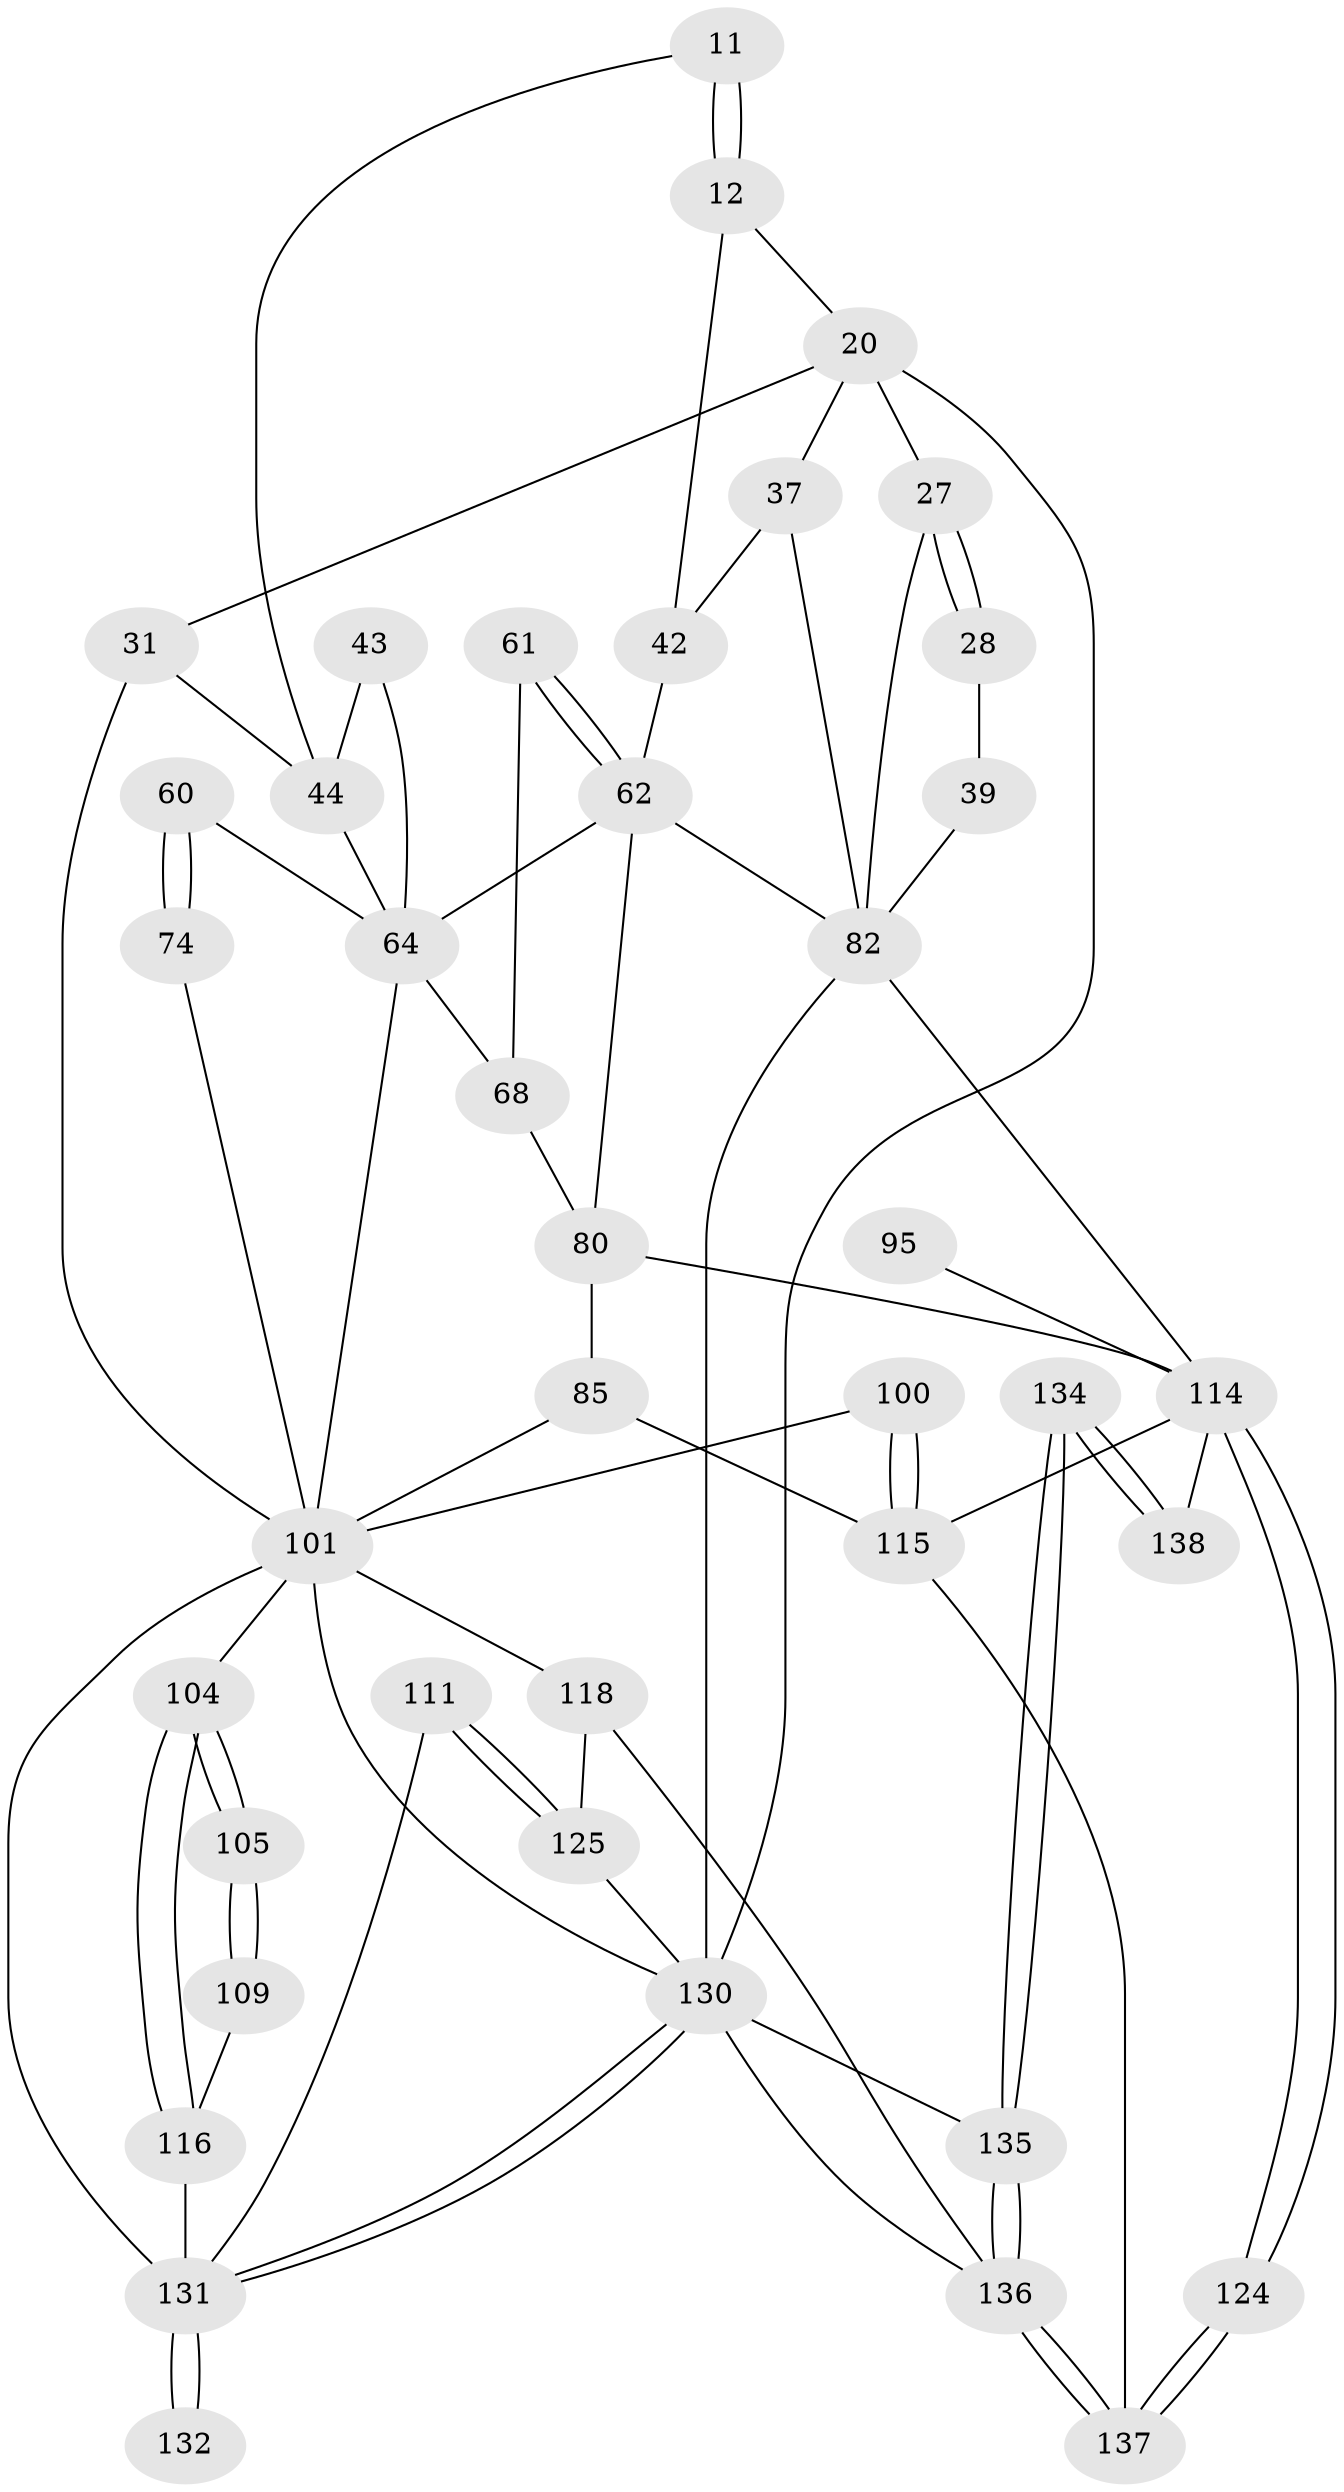 // original degree distribution, {3: 0.036231884057971016, 6: 0.2608695652173913, 4: 0.2318840579710145, 5: 0.47101449275362317}
// Generated by graph-tools (version 1.1) at 2025/04/03/04/25 22:04:30]
// undirected, 41 vertices, 84 edges
graph export_dot {
graph [start="1"]
  node [color=gray90,style=filled];
  11 [pos="+0.3139401471781547+0"];
  12 [pos="+0.48168694694268566+0.1949823147268837",super="+6+7"];
  20 [pos="+0.7350315750792004+0.02547557812223279",super="+16+5"];
  27 [pos="+1+0.23545637069032785",super="+24+15+25"];
  28 [pos="+0.9688966676008554+0.27711748026732325"];
  31 [pos="+0+0.2471775660488021",super="+9+8"];
  37 [pos="+0.7499986745868116+0.2915198888834794",super="+21"];
  39 [pos="+0.8637956097193691+0.4144064075997262",super="+38"];
  42 [pos="+0.6350499980507142+0.3448360536792938",super="+22+23+41"];
  43 [pos="+0.19439283088531875+0.23050368035380456",super="+35"];
  44 [pos="+0.10165781029510185+0.29799386483799156",super="+30+29"];
  60 [pos="+0.12694531386378796+0.47264282894955356",super="+59"];
  61 [pos="+0.5163876678494969+0.45203246033533984"];
  62 [pos="+0.5089067792742835+0.4558028222747419",super="+33+32+58+57"];
  64 [pos="+0.3953109032318214+0.5144690602049803",super="+45+63+47+50"];
  68 [pos="+0.5529394760058981+0.5524541714446439",super="+65"];
  74 [pos="+0.22112856135736328+0.6179660760541186"];
  80 [pos="+0.675089777290352+0.6176030664317754",super="+67"];
  82 [pos="+1+0.8901470876576368",super="+77+53+78"];
  85 [pos="+0.6379849747661958+0.694878101526886",super="+83"];
  95 [pos="+0.9839249695934105+0.8077449434337372"];
  100 [pos="+0.6135176193787582+0.7836169287733331"];
  101 [pos="+0.4908296546626834+0.7140111335999791",super="+84+71+87"];
  104 [pos="+0+0.7644856464002474"];
  105 [pos="+0+0.7616214488837288"];
  109 [pos="+0.1251600488791392+0.7718265079261418",super="+106"];
  111 [pos="+0.24634452061887474+0.8718869420037318"];
  114 [pos="+0.7659896841143737+0.8602211793701198",super="+98+91+92+113+90"];
  115 [pos="+0.6300893196816948+0.8311649892516052",super="+99+97"];
  116 [pos="+0.00503214747339952+0.8331665205795077",super="+108"];
  118 [pos="+0.4313562346204955+0.8307907545128541",super="+102+103"];
  124 [pos="+0.7198116037073905+1"];
  125 [pos="+0.3483848357315613+0.9802545199333982",super="+117+110"];
  130 [pos="+0.1985951263466431+1",super="+127+88"];
  131 [pos="+0.15178803735049337+1",super="+122+107+123+129"];
  132 [pos="+0.1058431672588636+1"];
  134 [pos="+0.8465706982877883+1"];
  135 [pos="+0.7646726035225304+1"];
  136 [pos="+0.7210306621073357+1",super="+126"];
  137 [pos="+0.7113383478686048+1",super="+120+119"];
  138 [pos="+0.9039725988310746+0.9652683554442006",super="+133"];
  11 -- 12 [weight=2];
  11 -- 12;
  11 -- 44;
  12 -- 20 [weight=2];
  12 -- 42;
  20 -- 27 [weight=2];
  20 -- 31;
  20 -- 37;
  20 -- 130 [weight=2];
  27 -- 28 [weight=2];
  27 -- 28;
  27 -- 82 [weight=3];
  28 -- 39;
  31 -- 44 [weight=2];
  31 -- 101 [weight=2];
  37 -- 42 [weight=2];
  37 -- 82 [weight=2];
  39 -- 82 [weight=3];
  42 -- 62 [weight=3];
  43 -- 44 [weight=2];
  43 -- 64 [weight=2];
  44 -- 64;
  60 -- 74 [weight=2];
  60 -- 74;
  60 -- 64 [weight=2];
  61 -- 62 [weight=2];
  61 -- 62;
  61 -- 68;
  62 -- 80;
  62 -- 64 [weight=2];
  62 -- 82;
  64 -- 68;
  64 -- 101 [weight=2];
  68 -- 80;
  74 -- 101;
  80 -- 85 [weight=2];
  80 -- 114;
  82 -- 114 [weight=3];
  82 -- 130;
  85 -- 115;
  85 -- 101;
  95 -- 114 [weight=3];
  100 -- 101;
  100 -- 115 [weight=2];
  100 -- 115;
  101 -- 118 [weight=2];
  101 -- 131 [weight=2];
  101 -- 104;
  101 -- 130;
  104 -- 105;
  104 -- 105;
  104 -- 116;
  104 -- 116;
  105 -- 109 [weight=2];
  105 -- 109;
  109 -- 116;
  111 -- 125 [weight=2];
  111 -- 125;
  111 -- 131;
  114 -- 124;
  114 -- 124;
  114 -- 115 [weight=2];
  114 -- 138 [weight=2];
  115 -- 137;
  116 -- 131 [weight=2];
  118 -- 125 [weight=2];
  118 -- 136;
  124 -- 137 [weight=2];
  124 -- 137;
  125 -- 130;
  130 -- 131;
  130 -- 131;
  130 -- 136;
  130 -- 135;
  131 -- 132 [weight=3];
  131 -- 132;
  134 -- 135;
  134 -- 135;
  134 -- 138 [weight=2];
  134 -- 138;
  135 -- 136;
  135 -- 136;
  136 -- 137 [weight=2];
  136 -- 137;
}
